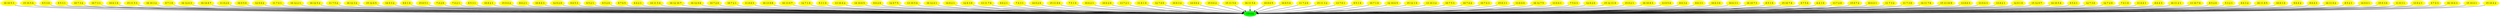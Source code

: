 strict digraph  {
	"16 10 5 3"	 [color=yellow,
		style=filled];
	CEGHJ	 [color=green,
		style=filled];
	"16 10 5 3" -> CEGHJ;
	"15 10 5 4"	 [color=yellow,
		style=filled];
	"15 10 5 4" -> CEGHJ;
	"9 5 3 0"	 [color=yellow,
		style=filled];
	"9 5 3 0" -> CEGHJ;
	"9 5 3 1"	 [color=yellow,
		style=filled];
	"9 5 3 1" -> CEGHJ;
	"10 7 3 2"	 [color=yellow,
		style=filled];
	"10 7 3 2" -> CEGHJ;
	"10 7 3 1"	 [color=yellow,
		style=filled];
	"10 7 3 1" -> CEGHJ;
	"10 6 1 0"	 [color=yellow,
		style=filled];
	"10 6 1 0" -> CEGHJ;
	"15 11 5 3"	 [color=yellow,
		style=filled];
	"15 11 5 3" -> CEGHJ;
	"16 10 3 2"	 [color=yellow,
		style=filled];
	"16 10 3 2" -> CEGHJ;
	"9 7 1 0"	 [color=yellow,
		style=filled];
	"9 7 1 0" -> CEGHJ;
	"16 12 6 3"	 [color=yellow,
		style=filled];
	"16 12 6 3" -> CEGHJ;
	"16 14 8 7"	 [color=yellow,
		style=filled];
	"16 14 8 7" -> CEGHJ;
	"11 8 2 0"	 [color=yellow,
		style=filled];
	"11 8 2 0" -> CEGHJ;
	"16 9 5 0"	 [color=yellow,
		style=filled];
	"16 9 5 0" -> CEGHJ;
	"12 9 4 2"	 [color=yellow,
		style=filled];
	"12 9 4 2" -> CEGHJ;
	"11 7 4 1"	 [color=yellow,
		style=filled];
	"11 7 4 1" -> CEGHJ;
	"16 12 2 1"	 [color=yellow,
		style=filled];
	"16 12 2 1" -> CEGHJ;
	"16 12 5 2"	 [color=yellow,
		style=filled];
	"16 12 5 2" -> CEGHJ;
	"11 7 5 2"	 [color=yellow,
		style=filled];
	"11 7 5 2" -> CEGHJ;
	"16 12 3 2"	 [color=yellow,
		style=filled];
	"16 12 3 2" -> CEGHJ;
	"15 12 6 5"	 [color=yellow,
		style=filled];
	"15 12 6 5" -> CEGHJ;
	"14 9 3 2"	 [color=yellow,
		style=filled];
	"14 9 3 2" -> CEGHJ;
	"9 6 1 0"	 [color=yellow,
		style=filled];
	"9 6 1 0" -> CEGHJ;
	"15 8 5 1"	 [color=yellow,
		style=filled];
	"15 8 5 1" -> CEGHJ;
	"7 4 2 0"	 [color=yellow,
		style=filled];
	"7 4 2 0" -> CEGHJ;
	"7 4 2 1"	 [color=yellow,
		style=filled];
	"7 4 2 1" -> CEGHJ;
	"8 5 3 1"	 [color=yellow,
		style=filled];
	"8 5 3 1" -> CEGHJ;
	"10 8 2 1"	 [color=yellow,
		style=filled];
	"10 8 2 1" -> CEGHJ;
	"15 9 4 2"	 [color=yellow,
		style=filled];
	"15 9 4 2" -> CEGHJ;
	"8 6 2 1"	 [color=yellow,
		style=filled];
	"8 6 2 1" -> CEGHJ;
	"10 8 4 3"	 [color=yellow,
		style=filled];
	"10 8 4 3" -> CEGHJ;
	"12 9 2 0"	 [color=yellow,
		style=filled];
	"12 9 2 0" -> CEGHJ;
	"9 6 5 3"	 [color=yellow,
		style=filled];
	"9 6 5 3" -> CEGHJ;
	"9 5 2 1"	 [color=yellow,
		style=filled];
	"9 5 2 1" -> CEGHJ;
	"9 5 2 0"	 [color=yellow,
		style=filled];
	"9 5 2 0" -> CEGHJ;
	"9 7 6 5"	 [color=yellow,
		style=filled];
	"9 7 6 5" -> CEGHJ;
	"6 4 2 1"	 [color=yellow,
		style=filled];
	"6 4 2 1" -> CEGHJ;
	"14 11 5 4"	 [color=yellow,
		style=filled];
	"14 11 5 4" -> CEGHJ;
	"16 12 10 7"	 [color=yellow,
		style=filled];
	"16 12 10 7" -> CEGHJ;
	"16 12 9 6"	 [color=yellow,
		style=filled];
	"16 12 9 6" -> CEGHJ;
	"10 7 2 0"	 [color=yellow,
		style=filled];
	"10 7 2 0" -> CEGHJ;
	"10 7 2 1"	 [color=yellow,
		style=filled];
	"10 7 2 1" -> CEGHJ;
	"11 8 4 3"	 [color=yellow,
		style=filled];
	"11 8 4 3" -> CEGHJ;
	"16 13 9 8"	 [color=yellow,
		style=filled];
	"16 13 9 8" -> CEGHJ;
	"16 13 9 7"	 [color=yellow,
		style=filled];
	"16 13 9 7" -> CEGHJ;
	"12 7 1 0"	 [color=yellow,
		style=filled];
	"12 7 1 0" -> CEGHJ;
	"5 3 1 0"	 [color=yellow,
		style=filled];
	"5 3 1 0" -> CEGHJ;
	"13 10 4 2"	 [color=yellow,
		style=filled];
	"13 10 4 2" -> CEGHJ;
	"14 10 6 5"	 [color=yellow,
		style=filled];
	"14 10 6 5" -> CEGHJ;
	"9 6 2 0"	 [color=yellow,
		style=filled];
	"9 6 2 0" -> CEGHJ;
	"12 9 7 5"	 [color=yellow,
		style=filled];
	"12 9 7 5" -> CEGHJ;
	"13 10 5 4"	 [color=yellow,
		style=filled];
	"13 10 5 4" -> CEGHJ;
	"16 12 4 1"	 [color=yellow,
		style=filled];
	"16 12 4 1" -> CEGHJ;
	"14 8 2 1"	 [color=yellow,
		style=filled];
	"14 8 2 1" -> CEGHJ;
	"12 8 3 0"	 [color=yellow,
		style=filled];
	"12 8 3 0" -> CEGHJ;
	"13 11 7 6"	 [color=yellow,
		style=filled];
	"13 11 7 6" -> CEGHJ;
	"9 6 2 1"	 [color=yellow,
		style=filled];
	"9 6 2 1" -> CEGHJ;
	"7 4 3 1"	 [color=yellow,
		style=filled];
	"7 4 3 1" -> CEGHJ;
	"14 9 2 0"	 [color=yellow,
		style=filled];
	"14 9 2 0" -> CEGHJ;
	"15 11 8 6"	 [color=yellow,
		style=filled];
	"15 11 8 6" -> CEGHJ;
	"7 5 1 0"	 [color=yellow,
		style=filled];
	"7 5 1 0" -> CEGHJ;
	"10 6 2 1"	 [color=yellow,
		style=filled];
	"10 6 2 1" -> CEGHJ;
	"10 6 2 0"	 [color=yellow,
		style=filled];
	"10 6 2 0" -> CEGHJ;
	"13 7 2 1"	 [color=yellow,
		style=filled];
	"13 7 2 1" -> CEGHJ;
	"11 8 1 0"	 [color=yellow,
		style=filled];
	"11 8 1 0" -> CEGHJ;
	"12 7 4 0"	 [color=yellow,
		style=filled];
	"12 7 4 0" -> CEGHJ;
	"10 8 3 2"	 [color=yellow,
		style=filled];
	"10 8 3 2" -> CEGHJ;
	"14 9 6 2"	 [color=yellow,
		style=filled];
	"14 9 6 2" -> CEGHJ;
	"15 9 6 2"	 [color=yellow,
		style=filled];
	"15 9 6 2" -> CEGHJ;
	"15 11 5 4"	 [color=yellow,
		style=filled];
	"15 11 5 4" -> CEGHJ;
	"16 11 5 4"	 [color=yellow,
		style=filled];
	"16 11 5 4" -> CEGHJ;
	"10 8 6 5"	 [color=yellow,
		style=filled];
	"10 8 6 5" -> CEGHJ;
	"10 8 5 4"	 [color=yellow,
		style=filled];
	"10 8 5 4" -> CEGHJ;
	"11 7 2 0"	 [color=yellow,
		style=filled];
	"11 7 2 0" -> CEGHJ;
	"15 11 3 2"	 [color=yellow,
		style=filled];
	"15 11 3 2" -> CEGHJ;
	"13 7 6 1"	 [color=yellow,
		style=filled];
	"13 7 6 1" -> CEGHJ;
	"9 5 1 0"	 [color=yellow,
		style=filled];
	"9 5 1 0" -> CEGHJ;
	"10 7 1 0"	 [color=yellow,
		style=filled];
	"10 7 1 0" -> CEGHJ;
	"12 10 6 5"	 [color=yellow,
		style=filled];
	"12 10 6 5" -> CEGHJ;
	"15 12 1 0"	 [color=yellow,
		style=filled];
	"15 12 1 0" -> CEGHJ;
	"13 10 3 2"	 [color=yellow,
		style=filled];
	"13 10 3 2" -> CEGHJ;
	"10 7 5 3"	 [color=yellow,
		style=filled];
	"10 7 5 3" -> CEGHJ;
	"10 7 4 2"	 [color=yellow,
		style=filled];
	"10 7 4 2" -> CEGHJ;
	"10 7 4 3"	 [color=yellow,
		style=filled];
	"10 7 4 3" -> CEGHJ;
	"15 8 3 1"	 [color=yellow,
		style=filled];
	"15 8 3 1" -> CEGHJ;
	"13 8 4 0"	 [color=yellow,
		style=filled];
	"13 8 4 0" -> CEGHJ;
	"16 12 7 5"	 [color=yellow,
		style=filled];
	"16 12 7 5" -> CEGHJ;
	"13 9 4 1"	 [color=yellow,
		style=filled];
	"13 9 4 1" -> CEGHJ;
	"7 5 4 3"	 [color=yellow,
		style=filled];
	"7 5 4 3" -> CEGHJ;
	"12 8 2 0"	 [color=yellow,
		style=filled];
	"12 8 2 0" -> CEGHJ;
	"15 12 11 9"	 [color=yellow,
		style=filled];
	"15 12 11 9" -> CEGHJ;
	"15 9 2 1"	 [color=yellow,
		style=filled];
	"15 9 2 1" -> CEGHJ;
	"16 10 8 3"	 [color=yellow,
		style=filled];
	"16 10 8 3" -> CEGHJ;
	"13 9 5 4"	 [color=yellow,
		style=filled];
	"13 9 5 4" -> CEGHJ;
	"9 6 3 2"	 [color=yellow,
		style=filled];
	"9 6 3 2" -> CEGHJ;
	"9 6 3 1"	 [color=yellow,
		style=filled];
	"9 6 3 1" -> CEGHJ;
	"10 6 3 0"	 [color=yellow,
		style=filled];
	"10 6 3 0" -> CEGHJ;
	"10 6 3 1"	 [color=yellow,
		style=filled];
	"10 6 3 1" -> CEGHJ;
	"16 10 7 3"	 [color=yellow,
		style=filled];
	"16 10 7 3" -> CEGHJ;
	"8 5 1 0"	 [color=yellow,
		style=filled];
	"8 5 1 0" -> CEGHJ;
	"15 10 7 4"	 [color=yellow,
		style=filled];
	"15 10 7 4" -> CEGHJ;
	"9 7 5 4"	 [color=yellow,
		style=filled];
	"9 7 5 4" -> CEGHJ;
	"6 4 1 0"	 [color=yellow,
		style=filled];
	"6 4 1 0" -> CEGHJ;
	"13 7 2 0"	 [color=yellow,
		style=filled];
	"13 7 2 0" -> CEGHJ;
	"15 9 7 2"	 [color=yellow,
		style=filled];
	"15 9 7 2" -> CEGHJ;
	"10 6 4 1"	 [color=yellow,
		style=filled];
	"10 6 4 1" -> CEGHJ;
	"11 7 3 2"	 [color=yellow,
		style=filled];
	"11 7 3 2" -> CEGHJ;
	"11 7 3 0"	 [color=yellow,
		style=filled];
	"11 7 3 0" -> CEGHJ;
	"14 11 7 6"	 [color=yellow,
		style=filled];
	"14 11 7 6" -> CEGHJ;
	"15 13 10 9"	 [color=yellow,
		style=filled];
	"15 13 10 9" -> CEGHJ;
	"13 8 6 3"	 [color=yellow,
		style=filled];
	"13 8 6 3" -> CEGHJ;
	"13 9 4 3"	 [color=yellow,
		style=filled];
	"13 9 4 3" -> CEGHJ;
	"13 8 2 1"	 [color=yellow,
		style=filled];
	"13 8 2 1" -> CEGHJ;
	"12 9 1 0"	 [color=yellow,
		style=filled];
	"12 9 1 0" -> CEGHJ;
	"15 12 9 7"	 [color=yellow,
		style=filled];
	"15 12 9 7" -> CEGHJ;
	"14 10 5 4"	 [color=yellow,
		style=filled];
	"14 10 5 4" -> CEGHJ;
	"9 5 4 1"	 [color=yellow,
		style=filled];
	"9 5 4 1" -> CEGHJ;
	"12 7 3 0"	 [color=yellow,
		style=filled];
	"12 7 3 0" -> CEGHJ;
	"12 7 2 0"	 [color=yellow,
		style=filled];
	"12 7 2 0" -> CEGHJ;
	"7 4 1 0"	 [color=yellow,
		style=filled];
	"7 4 1 0" -> CEGHJ;
	"11 6 4 1"	 [color=yellow,
		style=filled];
	"11 6 4 1" -> CEGHJ;
	"8 6 4 3"	 [color=yellow,
		style=filled];
	"8 6 4 3" -> CEGHJ;
	"16 11 2 1"	 [color=yellow,
		style=filled];
	"16 11 2 1" -> CEGHJ;
	"13 10 7 6"	 [color=yellow,
		style=filled];
	"13 10 7 6" -> CEGHJ;
	"8 5 2 0"	 [color=yellow,
		style=filled];
	"8 5 2 0" -> CEGHJ;
	"5 3 2 1"	 [color=yellow,
		style=filled];
	"5 3 2 1" -> CEGHJ;
	"8 6 3 2"	 [color=yellow,
		style=filled];
	"8 6 3 2" -> CEGHJ;
	"16 11 8 5"	 [color=yellow,
		style=filled];
	"16 11 8 5" -> CEGHJ;
	"10 8 1 0"	 [color=yellow,
		style=filled];
	"10 8 1 0" -> CEGHJ;
	"9 6 4 2"	 [color=yellow,
		style=filled];
	"9 6 4 2" -> CEGHJ;
	"9 6 4 3"	 [color=yellow,
		style=filled];
	"9 6 4 3" -> CEGHJ;
	"16 11 6 2"	 [color=yellow,
		style=filled];
	"16 11 6 2" -> CEGHJ;
	"8 5 2 1"	 [color=yellow,
		style=filled];
	"8 5 2 1" -> CEGHJ;
	"14 9 4 1"	 [color=yellow,
		style=filled];
	"14 9 4 1" -> CEGHJ;
	"15 9 3 0"	 [color=yellow,
		style=filled];
	"15 9 3 0" -> CEGHJ;
	"11 8 3 1"	 [color=yellow,
		style=filled];
	"11 8 3 1" -> CEGHJ;
	"13 9 2 1"	 [color=yellow,
		style=filled];
	"13 9 2 1" -> CEGHJ;
	"9 7 4 3"	 [color=yellow,
		style=filled];
	"9 7 4 3" -> CEGHJ;
	"16 10 6 3"	 [color=yellow,
		style=filled];
	"16 10 6 3" -> CEGHJ;
	"15 10 4 1"	 [color=yellow,
		style=filled];
	"15 10 4 1" -> CEGHJ;
	"15 10 4 2"	 [color=yellow,
		style=filled];
	"15 10 4 2" -> CEGHJ;
}
